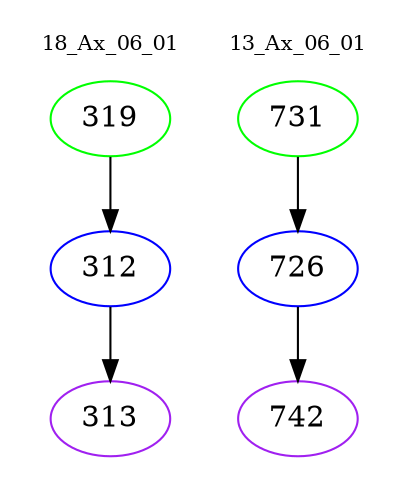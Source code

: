 digraph{
subgraph cluster_0 {
color = white
label = "18_Ax_06_01";
fontsize=10;
T0_319 [label="319", color="green"]
T0_319 -> T0_312 [color="black"]
T0_312 [label="312", color="blue"]
T0_312 -> T0_313 [color="black"]
T0_313 [label="313", color="purple"]
}
subgraph cluster_1 {
color = white
label = "13_Ax_06_01";
fontsize=10;
T1_731 [label="731", color="green"]
T1_731 -> T1_726 [color="black"]
T1_726 [label="726", color="blue"]
T1_726 -> T1_742 [color="black"]
T1_742 [label="742", color="purple"]
}
}
